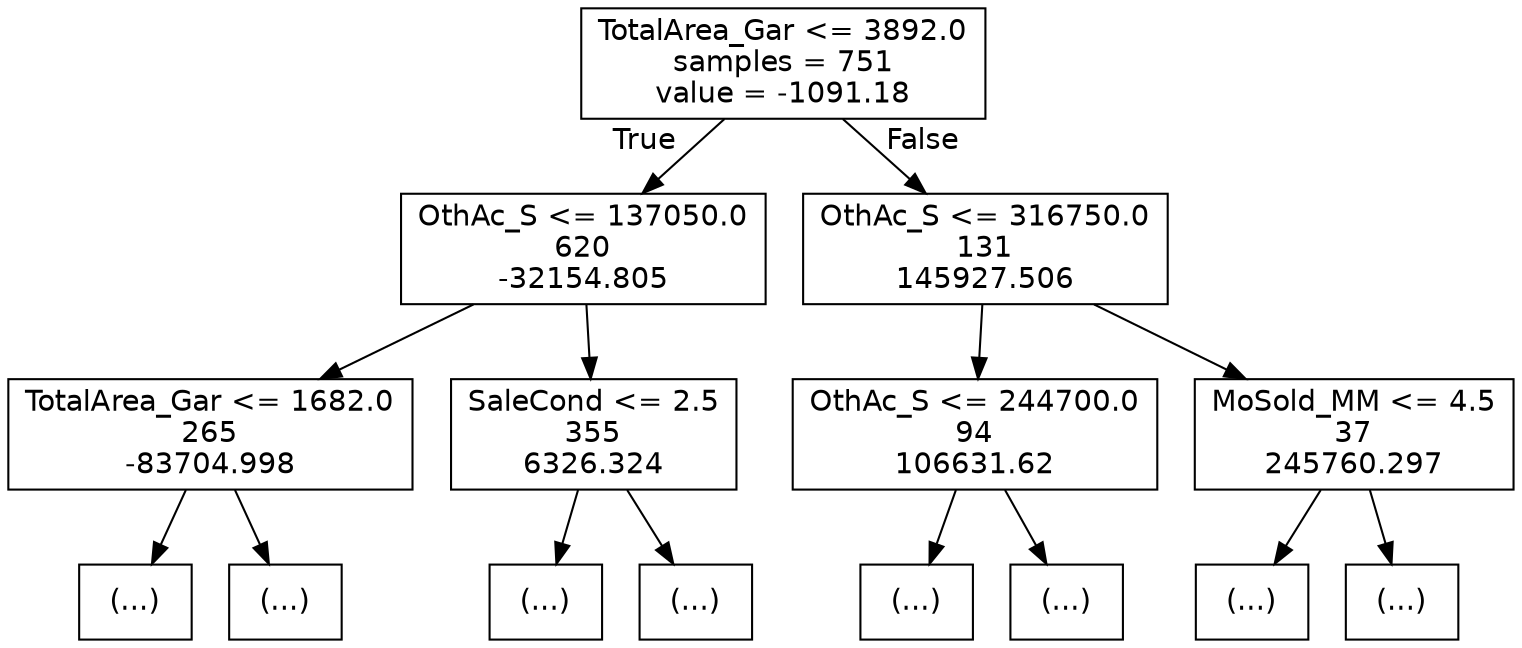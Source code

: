 digraph Tree {
node [shape=box, fontname="helvetica"] ;
edge [fontname="helvetica"] ;
0 [label="TotalArea_Gar <= 3892.0\nsamples = 751\nvalue = -1091.18"] ;
1 [label="OthAc_S <= 137050.0\n620\n-32154.805"] ;
0 -> 1 [labeldistance=2.5, labelangle=45, headlabel="True"] ;
2 [label="TotalArea_Gar <= 1682.0\n265\n-83704.998"] ;
1 -> 2 ;
3 [label="(...)"] ;
2 -> 3 ;
6 [label="(...)"] ;
2 -> 6 ;
9 [label="SaleCond <= 2.5\n355\n6326.324"] ;
1 -> 9 ;
10 [label="(...)"] ;
9 -> 10 ;
13 [label="(...)"] ;
9 -> 13 ;
16 [label="OthAc_S <= 316750.0\n131\n145927.506"] ;
0 -> 16 [labeldistance=2.5, labelangle=-45, headlabel="False"] ;
17 [label="OthAc_S <= 244700.0\n94\n106631.62"] ;
16 -> 17 ;
18 [label="(...)"] ;
17 -> 18 ;
21 [label="(...)"] ;
17 -> 21 ;
24 [label="MoSold_MM <= 4.5\n37\n245760.297"] ;
16 -> 24 ;
25 [label="(...)"] ;
24 -> 25 ;
28 [label="(...)"] ;
24 -> 28 ;
}